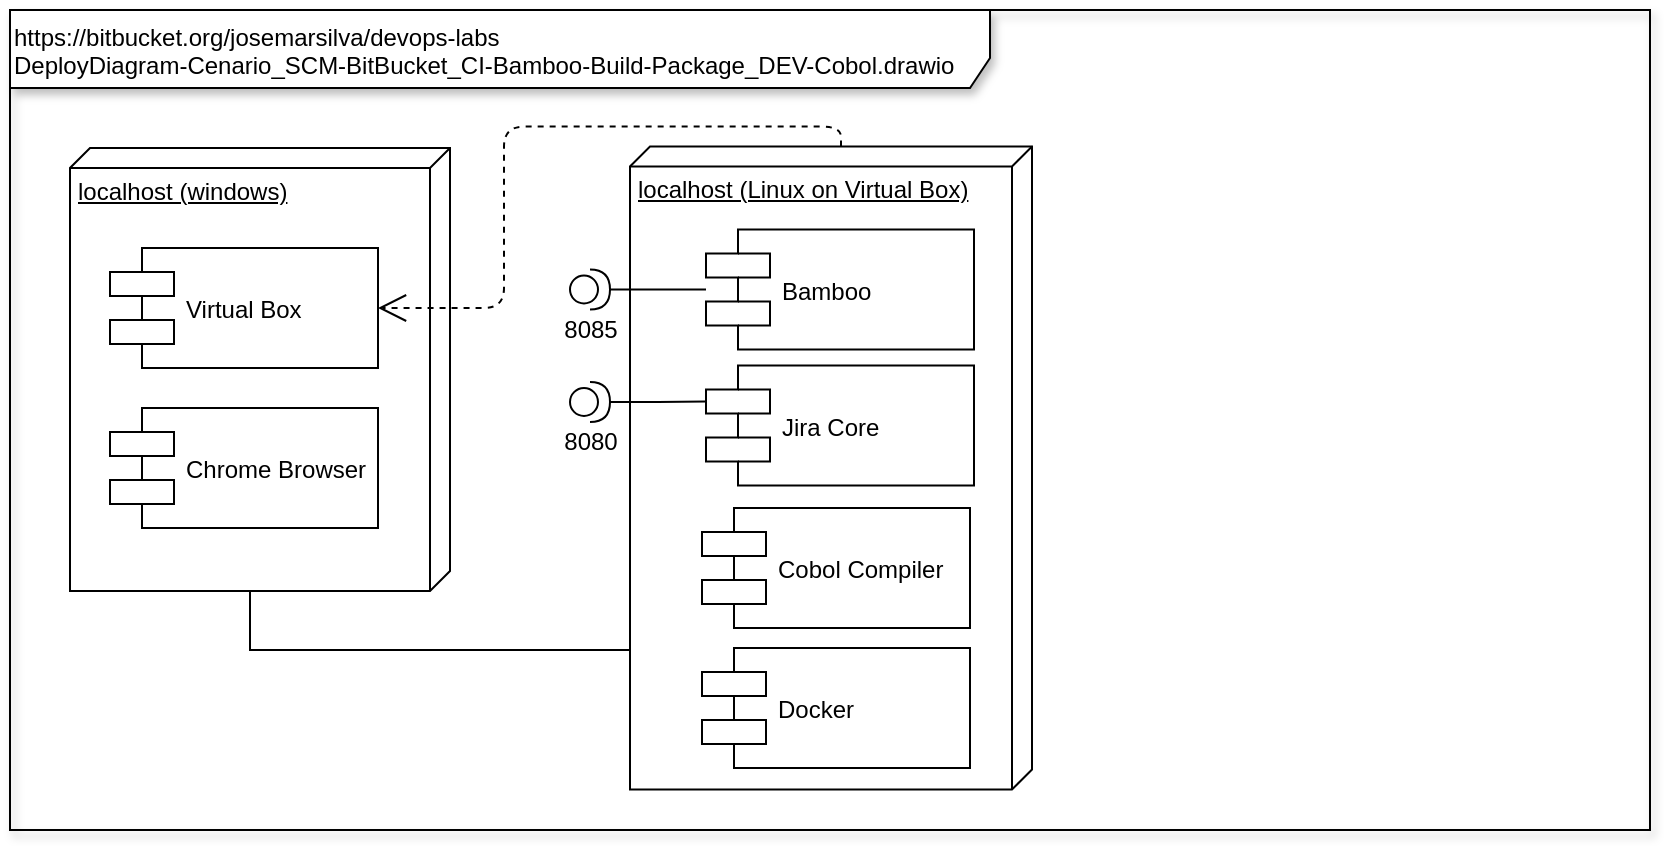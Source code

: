 <mxfile version="12.6.4" type="device"><diagram id="c1af6ed1-5dd4-e5cc-a44b-6a3fdba68739" name="Page-1"><mxGraphModel dx="868" dy="534" grid="1" gridSize="10" guides="1" tooltips="1" connect="1" arrows="1" fold="1" page="1" pageScale="1" pageWidth="827" pageHeight="1169" background="#ffffff" math="0" shadow="0"><root><mxCell id="0"/><mxCell id="1" parent="0"/><mxCell id="3" value="https://bitbucket.org/josemarsilva/devops-labs&lt;br&gt;DeployDiagram-Cenario_SCM-BitBucket_CI-Bamboo-Build-Package_DEV-Cobol.drawio" style="shape=umlFrame;whiteSpace=wrap;html=1;shadow=1;width=490;height=39;align=left;verticalAlign=top;" parent="1" vertex="1"><mxGeometry y="1" width="820" height="410" as="geometry"/></mxCell><mxCell id="Llj_DVeraHlv_tfa0gMR-32" style="rounded=0;orthogonalLoop=1;jettySize=auto;html=1;entryX=0.783;entryY=0.99;entryDx=0;entryDy=0;entryPerimeter=0;endArrow=none;endFill=0;exitX=0;exitY=0;exitDx=221.5;exitDy=100;exitPerimeter=0;edgeStyle=orthogonalEdgeStyle;" parent="1" source="1h4oordIncqZEZS934fF-22" target="Llj_DVeraHlv_tfa0gMR-19" edge="1"><mxGeometry relative="1" as="geometry"><mxPoint x="237" y="271.856" as="sourcePoint"/></mxGeometry></mxCell><mxCell id="1h4oordIncqZEZS934fF-22" value="localhost (windows)" style="verticalAlign=top;align=left;spacingTop=8;spacingLeft=2;spacingRight=12;shape=cube;size=10;direction=south;fontStyle=4;html=1;" parent="1" vertex="1"><mxGeometry x="30" y="70" width="190" height="221.5" as="geometry"/></mxCell><mxCell id="1h4oordIncqZEZS934fF-23" value="Virtual Box" style="shape=component;align=left;spacingLeft=36;" parent="1" vertex="1"><mxGeometry x="50" y="120" width="134" height="60" as="geometry"/></mxCell><mxCell id="Llj_DVeraHlv_tfa0gMR-19" value="localhost (Linux on Virtual Box)" style="verticalAlign=top;align=left;spacingTop=8;spacingLeft=2;spacingRight=12;shape=cube;size=10;direction=south;fontStyle=4;html=1;" parent="1" vertex="1"><mxGeometry x="310" y="69.25" width="201" height="321.5" as="geometry"/></mxCell><mxCell id="Llj_DVeraHlv_tfa0gMR-20" value="Docker" style="shape=component;align=left;spacingLeft=36;" parent="1" vertex="1"><mxGeometry x="346" y="320" width="134" height="60" as="geometry"/></mxCell><mxCell id="Llj_DVeraHlv_tfa0gMR-22" value="" style="endArrow=open;endSize=12;dashed=1;html=1;exitX=0;exitY=0;exitDx=0;exitDy=95.5;exitPerimeter=0;entryX=1;entryY=0.5;entryDx=0;entryDy=0;edgeStyle=orthogonalEdgeStyle;" parent="1" source="Llj_DVeraHlv_tfa0gMR-19" target="1h4oordIncqZEZS934fF-23" edge="1"><mxGeometry width="160" relative="1" as="geometry"><mxPoint x="180" y="350" as="sourcePoint"/><mxPoint x="340" y="350" as="targetPoint"/></mxGeometry></mxCell><mxCell id="Llj_DVeraHlv_tfa0gMR-23" value="Chrome Browser" style="shape=component;align=left;spacingLeft=36;" parent="1" vertex="1"><mxGeometry x="50" y="200" width="134" height="60" as="geometry"/></mxCell><mxCell id="Llj_DVeraHlv_tfa0gMR-25" value="Bamboo" style="shape=component;align=left;spacingLeft=36;" parent="1" vertex="1"><mxGeometry x="348" y="110.75" width="134" height="60" as="geometry"/></mxCell><mxCell id="Llj_DVeraHlv_tfa0gMR-27" style="edgeStyle=orthogonalEdgeStyle;rounded=0;orthogonalLoop=1;jettySize=auto;html=1;endArrow=none;endFill=0;exitX=1;exitY=0.5;exitDx=0;exitDy=0;exitPerimeter=0;" parent="1" source="Llj_DVeraHlv_tfa0gMR-26" target="Llj_DVeraHlv_tfa0gMR-25" edge="1"><mxGeometry relative="1" as="geometry"><mxPoint x="290" y="140.75" as="sourcePoint"/></mxGeometry></mxCell><mxCell id="Llj_DVeraHlv_tfa0gMR-26" value="8085" style="shape=providedRequiredInterface;html=1;verticalLabelPosition=bottom;" parent="1" vertex="1"><mxGeometry x="280" y="130.75" width="20" height="20" as="geometry"/></mxCell><mxCell id="Llj_DVeraHlv_tfa0gMR-28" value="Jira Core" style="shape=component;align=left;spacingLeft=36;" parent="1" vertex="1"><mxGeometry x="348" y="178.75" width="134" height="60" as="geometry"/></mxCell><mxCell id="Llj_DVeraHlv_tfa0gMR-30" style="edgeStyle=orthogonalEdgeStyle;rounded=0;orthogonalLoop=1;jettySize=auto;html=1;endArrow=none;endFill=0;exitX=1;exitY=0.5;exitDx=0;exitDy=0;exitPerimeter=0;entryX=0;entryY=0.3;entryDx=0;entryDy=0;" parent="1" source="Llj_DVeraHlv_tfa0gMR-29" target="Llj_DVeraHlv_tfa0gMR-28" edge="1"><mxGeometry relative="1" as="geometry"><mxPoint x="290" y="205.25" as="sourcePoint"/><mxPoint x="280" y="480" as="targetPoint"/></mxGeometry></mxCell><mxCell id="Llj_DVeraHlv_tfa0gMR-29" value="8080" style="shape=providedRequiredInterface;html=1;verticalLabelPosition=bottom;" parent="1" vertex="1"><mxGeometry x="280" y="187" width="20" height="20" as="geometry"/></mxCell><mxCell id="Llj_DVeraHlv_tfa0gMR-31" value="Cobol Compiler" style="shape=component;align=left;spacingLeft=36;" parent="1" vertex="1"><mxGeometry x="346" y="250" width="134" height="60" as="geometry"/></mxCell><mxCell id="19" value="Untitled Layer" parent="0"/></root></mxGraphModel></diagram></mxfile>